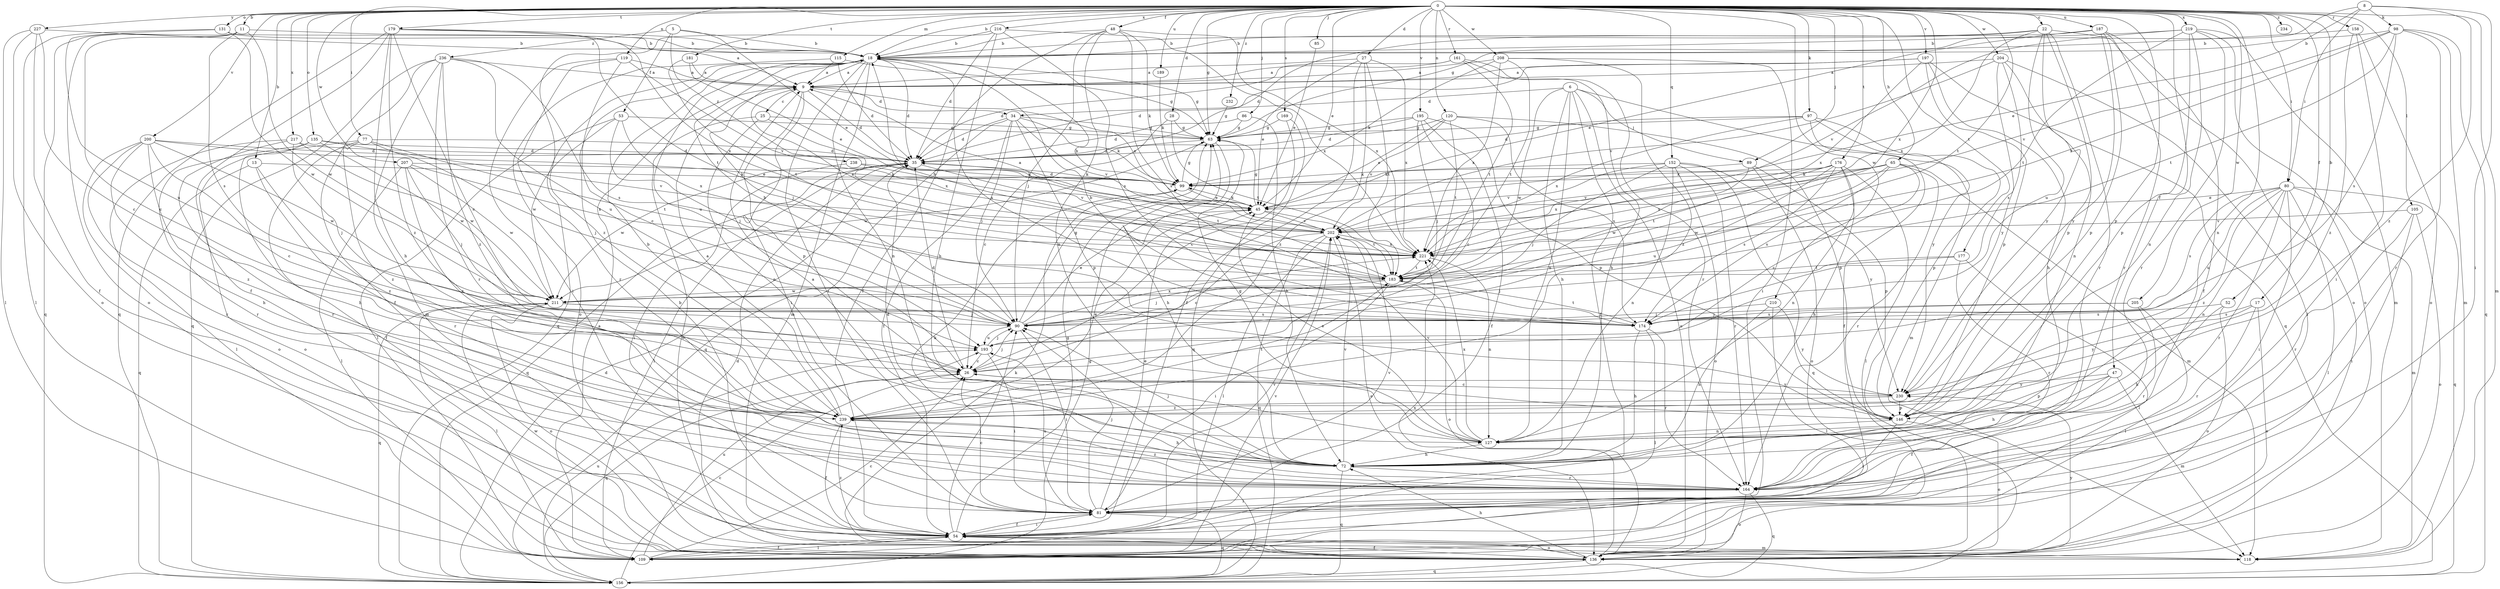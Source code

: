 strict digraph  {
0;
5;
6;
8;
9;
11;
13;
17;
18;
22;
25;
26;
27;
28;
34;
35;
45;
47;
48;
52;
53;
54;
63;
65;
72;
77;
80;
81;
85;
86;
89;
90;
97;
98;
99;
105;
109;
115;
118;
119;
120;
127;
131;
135;
136;
146;
152;
156;
158;
161;
164;
169;
174;
176;
177;
179;
181;
183;
187;
189;
193;
195;
197;
200;
202;
204;
205;
207;
208;
210;
211;
216;
217;
219;
221;
227;
230;
232;
234;
236;
238;
239;
0 -> 11  [label=b];
0 -> 13  [label=b];
0 -> 17  [label=b];
0 -> 18  [label=b];
0 -> 22  [label=c];
0 -> 27  [label=d];
0 -> 28  [label=d];
0 -> 45  [label=e];
0 -> 47  [label=f];
0 -> 48  [label=f];
0 -> 52  [label=f];
0 -> 63  [label=g];
0 -> 65  [label=h];
0 -> 77  [label=i];
0 -> 80  [label=i];
0 -> 85  [label=j];
0 -> 86  [label=j];
0 -> 89  [label=j];
0 -> 97  [label=k];
0 -> 105  [label=l];
0 -> 115  [label=m];
0 -> 118  [label=m];
0 -> 119  [label=n];
0 -> 120  [label=n];
0 -> 127  [label=n];
0 -> 131  [label=o];
0 -> 135  [label=o];
0 -> 146  [label=p];
0 -> 152  [label=q];
0 -> 158  [label=r];
0 -> 161  [label=r];
0 -> 169  [label=s];
0 -> 176  [label=t];
0 -> 177  [label=t];
0 -> 179  [label=t];
0 -> 181  [label=t];
0 -> 183  [label=t];
0 -> 187  [label=u];
0 -> 189  [label=u];
0 -> 195  [label=v];
0 -> 197  [label=v];
0 -> 200  [label=v];
0 -> 204  [label=w];
0 -> 205  [label=w];
0 -> 207  [label=w];
0 -> 208  [label=w];
0 -> 210  [label=w];
0 -> 216  [label=x];
0 -> 217  [label=x];
0 -> 219  [label=x];
0 -> 221  [label=x];
0 -> 227  [label=y];
0 -> 232  [label=z];
0 -> 234  [label=z];
5 -> 18  [label=b];
5 -> 45  [label=e];
5 -> 53  [label=f];
5 -> 236  [label=z];
5 -> 238  [label=z];
6 -> 34  [label=d];
6 -> 54  [label=f];
6 -> 72  [label=h];
6 -> 89  [label=j];
6 -> 127  [label=n];
6 -> 136  [label=o];
6 -> 211  [label=w];
6 -> 230  [label=y];
8 -> 45  [label=e];
8 -> 63  [label=g];
8 -> 80  [label=i];
8 -> 81  [label=i];
8 -> 98  [label=k];
8 -> 239  [label=z];
9 -> 25  [label=c];
9 -> 34  [label=d];
9 -> 35  [label=d];
9 -> 45  [label=e];
9 -> 81  [label=i];
9 -> 146  [label=p];
11 -> 18  [label=b];
11 -> 26  [label=c];
11 -> 136  [label=o];
11 -> 156  [label=q];
11 -> 174  [label=s];
11 -> 211  [label=w];
13 -> 99  [label=k];
13 -> 156  [label=q];
13 -> 164  [label=r];
13 -> 239  [label=z];
17 -> 136  [label=o];
17 -> 164  [label=r];
17 -> 174  [label=s];
17 -> 230  [label=y];
18 -> 9  [label=a];
18 -> 35  [label=d];
18 -> 63  [label=g];
18 -> 81  [label=i];
18 -> 90  [label=j];
18 -> 118  [label=m];
18 -> 127  [label=n];
18 -> 156  [label=q];
18 -> 174  [label=s];
18 -> 193  [label=u];
22 -> 18  [label=b];
22 -> 35  [label=d];
22 -> 136  [label=o];
22 -> 146  [label=p];
22 -> 164  [label=r];
22 -> 193  [label=u];
22 -> 221  [label=x];
22 -> 230  [label=y];
25 -> 63  [label=g];
25 -> 127  [label=n];
25 -> 136  [label=o];
25 -> 221  [label=x];
26 -> 35  [label=d];
26 -> 90  [label=j];
26 -> 156  [label=q];
26 -> 230  [label=y];
27 -> 9  [label=a];
27 -> 45  [label=e];
27 -> 54  [label=f];
27 -> 183  [label=t];
27 -> 221  [label=x];
27 -> 239  [label=z];
28 -> 26  [label=c];
28 -> 63  [label=g];
28 -> 183  [label=t];
34 -> 35  [label=d];
34 -> 54  [label=f];
34 -> 63  [label=g];
34 -> 90  [label=j];
34 -> 99  [label=k];
34 -> 146  [label=p];
34 -> 156  [label=q];
34 -> 202  [label=v];
35 -> 99  [label=k];
35 -> 109  [label=l];
35 -> 156  [label=q];
35 -> 183  [label=t];
35 -> 211  [label=w];
45 -> 63  [label=g];
45 -> 99  [label=k];
45 -> 183  [label=t];
45 -> 202  [label=v];
47 -> 54  [label=f];
47 -> 72  [label=h];
47 -> 118  [label=m];
47 -> 146  [label=p];
47 -> 230  [label=y];
48 -> 18  [label=b];
48 -> 54  [label=f];
48 -> 90  [label=j];
48 -> 99  [label=k];
48 -> 127  [label=n];
48 -> 174  [label=s];
48 -> 221  [label=x];
52 -> 72  [label=h];
52 -> 136  [label=o];
52 -> 174  [label=s];
53 -> 63  [label=g];
53 -> 90  [label=j];
53 -> 109  [label=l];
53 -> 211  [label=w];
53 -> 221  [label=x];
54 -> 18  [label=b];
54 -> 63  [label=g];
54 -> 81  [label=i];
54 -> 90  [label=j];
54 -> 109  [label=l];
54 -> 118  [label=m];
54 -> 136  [label=o];
54 -> 202  [label=v];
54 -> 239  [label=z];
63 -> 35  [label=d];
63 -> 72  [label=h];
63 -> 211  [label=w];
65 -> 26  [label=c];
65 -> 99  [label=k];
65 -> 118  [label=m];
65 -> 164  [label=r];
65 -> 174  [label=s];
65 -> 202  [label=v];
65 -> 211  [label=w];
65 -> 221  [label=x];
72 -> 9  [label=a];
72 -> 35  [label=d];
72 -> 90  [label=j];
72 -> 156  [label=q];
72 -> 164  [label=r];
72 -> 202  [label=v];
77 -> 35  [label=d];
77 -> 54  [label=f];
77 -> 90  [label=j];
77 -> 136  [label=o];
77 -> 183  [label=t];
77 -> 239  [label=z];
80 -> 45  [label=e];
80 -> 81  [label=i];
80 -> 109  [label=l];
80 -> 118  [label=m];
80 -> 127  [label=n];
80 -> 156  [label=q];
80 -> 164  [label=r];
80 -> 174  [label=s];
80 -> 193  [label=u];
80 -> 239  [label=z];
81 -> 26  [label=c];
81 -> 45  [label=e];
81 -> 54  [label=f];
81 -> 90  [label=j];
81 -> 156  [label=q];
81 -> 193  [label=u];
81 -> 202  [label=v];
85 -> 45  [label=e];
86 -> 35  [label=d];
86 -> 63  [label=g];
86 -> 72  [label=h];
89 -> 99  [label=k];
89 -> 136  [label=o];
89 -> 146  [label=p];
89 -> 211  [label=w];
90 -> 18  [label=b];
90 -> 45  [label=e];
90 -> 63  [label=g];
90 -> 81  [label=i];
90 -> 193  [label=u];
90 -> 221  [label=x];
97 -> 35  [label=d];
97 -> 54  [label=f];
97 -> 63  [label=g];
97 -> 118  [label=m];
97 -> 146  [label=p];
97 -> 221  [label=x];
98 -> 18  [label=b];
98 -> 118  [label=m];
98 -> 156  [label=q];
98 -> 164  [label=r];
98 -> 174  [label=s];
98 -> 183  [label=t];
98 -> 202  [label=v];
98 -> 221  [label=x];
99 -> 35  [label=d];
99 -> 45  [label=e];
99 -> 63  [label=g];
105 -> 81  [label=i];
105 -> 136  [label=o];
105 -> 164  [label=r];
105 -> 202  [label=v];
109 -> 9  [label=a];
109 -> 26  [label=c];
109 -> 54  [label=f];
109 -> 193  [label=u];
109 -> 202  [label=v];
115 -> 9  [label=a];
115 -> 35  [label=d];
115 -> 63  [label=g];
115 -> 136  [label=o];
119 -> 9  [label=a];
119 -> 26  [label=c];
119 -> 81  [label=i];
119 -> 164  [label=r];
119 -> 202  [label=v];
120 -> 45  [label=e];
120 -> 63  [label=g];
120 -> 146  [label=p];
120 -> 174  [label=s];
120 -> 183  [label=t];
120 -> 202  [label=v];
127 -> 45  [label=e];
127 -> 63  [label=g];
127 -> 72  [label=h];
127 -> 202  [label=v];
127 -> 221  [label=x];
131 -> 9  [label=a];
131 -> 18  [label=b];
131 -> 109  [label=l];
131 -> 193  [label=u];
131 -> 211  [label=w];
135 -> 35  [label=d];
135 -> 72  [label=h];
135 -> 164  [label=r];
135 -> 202  [label=v];
135 -> 211  [label=w];
136 -> 35  [label=d];
136 -> 54  [label=f];
136 -> 72  [label=h];
136 -> 99  [label=k];
136 -> 156  [label=q];
136 -> 211  [label=w];
136 -> 221  [label=x];
136 -> 230  [label=y];
146 -> 81  [label=i];
146 -> 127  [label=n];
146 -> 136  [label=o];
152 -> 90  [label=j];
152 -> 99  [label=k];
152 -> 127  [label=n];
152 -> 136  [label=o];
152 -> 156  [label=q];
152 -> 164  [label=r];
152 -> 202  [label=v];
152 -> 230  [label=y];
156 -> 26  [label=c];
156 -> 35  [label=d];
156 -> 63  [label=g];
156 -> 193  [label=u];
158 -> 18  [label=b];
158 -> 81  [label=i];
158 -> 136  [label=o];
158 -> 239  [label=z];
161 -> 9  [label=a];
161 -> 35  [label=d];
161 -> 72  [label=h];
161 -> 164  [label=r];
161 -> 183  [label=t];
164 -> 81  [label=i];
164 -> 99  [label=k];
164 -> 136  [label=o];
164 -> 156  [label=q];
164 -> 239  [label=z];
169 -> 26  [label=c];
169 -> 63  [label=g];
169 -> 156  [label=q];
174 -> 18  [label=b];
174 -> 72  [label=h];
174 -> 109  [label=l];
174 -> 164  [label=r];
174 -> 183  [label=t];
176 -> 72  [label=h];
176 -> 99  [label=k];
176 -> 109  [label=l];
176 -> 127  [label=n];
176 -> 174  [label=s];
176 -> 183  [label=t];
176 -> 193  [label=u];
176 -> 221  [label=x];
177 -> 90  [label=j];
177 -> 109  [label=l];
177 -> 164  [label=r];
177 -> 183  [label=t];
179 -> 18  [label=b];
179 -> 26  [label=c];
179 -> 54  [label=f];
179 -> 72  [label=h];
179 -> 156  [label=q];
179 -> 183  [label=t];
179 -> 221  [label=x];
179 -> 239  [label=z];
181 -> 9  [label=a];
181 -> 45  [label=e];
181 -> 183  [label=t];
183 -> 18  [label=b];
183 -> 81  [label=i];
183 -> 90  [label=j];
183 -> 136  [label=o];
183 -> 211  [label=w];
187 -> 18  [label=b];
187 -> 45  [label=e];
187 -> 54  [label=f];
187 -> 146  [label=p];
187 -> 164  [label=r];
187 -> 230  [label=y];
189 -> 99  [label=k];
193 -> 26  [label=c];
193 -> 81  [label=i];
193 -> 90  [label=j];
195 -> 26  [label=c];
195 -> 35  [label=d];
195 -> 54  [label=f];
195 -> 63  [label=g];
195 -> 90  [label=j];
195 -> 146  [label=p];
197 -> 9  [label=a];
197 -> 35  [label=d];
197 -> 72  [label=h];
197 -> 146  [label=p];
197 -> 156  [label=q];
197 -> 221  [label=x];
200 -> 26  [label=c];
200 -> 35  [label=d];
200 -> 45  [label=e];
200 -> 72  [label=h];
200 -> 136  [label=o];
200 -> 164  [label=r];
200 -> 211  [label=w];
200 -> 239  [label=z];
202 -> 9  [label=a];
202 -> 18  [label=b];
202 -> 26  [label=c];
202 -> 109  [label=l];
202 -> 136  [label=o];
202 -> 156  [label=q];
202 -> 221  [label=x];
204 -> 9  [label=a];
204 -> 109  [label=l];
204 -> 127  [label=n];
204 -> 174  [label=s];
204 -> 202  [label=v];
204 -> 230  [label=y];
205 -> 90  [label=j];
205 -> 109  [label=l];
205 -> 164  [label=r];
205 -> 174  [label=s];
207 -> 90  [label=j];
207 -> 99  [label=k];
207 -> 109  [label=l];
207 -> 211  [label=w];
207 -> 221  [label=x];
207 -> 239  [label=z];
208 -> 9  [label=a];
208 -> 81  [label=i];
208 -> 99  [label=k];
208 -> 183  [label=t];
208 -> 221  [label=x];
208 -> 239  [label=z];
210 -> 72  [label=h];
210 -> 90  [label=j];
210 -> 109  [label=l];
210 -> 230  [label=y];
211 -> 90  [label=j];
211 -> 109  [label=l];
211 -> 136  [label=o];
211 -> 156  [label=q];
211 -> 174  [label=s];
216 -> 18  [label=b];
216 -> 35  [label=d];
216 -> 72  [label=h];
216 -> 174  [label=s];
216 -> 221  [label=x];
216 -> 239  [label=z];
217 -> 35  [label=d];
217 -> 90  [label=j];
217 -> 109  [label=l];
217 -> 164  [label=r];
217 -> 211  [label=w];
219 -> 18  [label=b];
219 -> 118  [label=m];
219 -> 127  [label=n];
219 -> 136  [label=o];
219 -> 146  [label=p];
219 -> 164  [label=r];
219 -> 183  [label=t];
219 -> 202  [label=v];
221 -> 9  [label=a];
221 -> 127  [label=n];
221 -> 183  [label=t];
227 -> 18  [label=b];
227 -> 26  [label=c];
227 -> 54  [label=f];
227 -> 109  [label=l];
227 -> 136  [label=o];
230 -> 26  [label=c];
230 -> 146  [label=p];
230 -> 239  [label=z];
232 -> 63  [label=g];
236 -> 9  [label=a];
236 -> 54  [label=f];
236 -> 118  [label=m];
236 -> 156  [label=q];
236 -> 164  [label=r];
236 -> 174  [label=s];
236 -> 193  [label=u];
236 -> 239  [label=z];
238 -> 81  [label=i];
238 -> 99  [label=k];
238 -> 202  [label=v];
239 -> 9  [label=a];
239 -> 18  [label=b];
239 -> 45  [label=e];
239 -> 54  [label=f];
239 -> 72  [label=h];
239 -> 183  [label=t];
}
